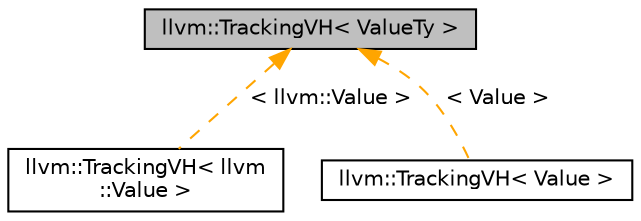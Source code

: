 digraph "llvm::TrackingVH&lt; ValueTy &gt;"
{
 // LATEX_PDF_SIZE
  bgcolor="transparent";
  edge [fontname="Helvetica",fontsize="10",labelfontname="Helvetica",labelfontsize="10"];
  node [fontname="Helvetica",fontsize="10",shape=record];
  Node1 [label="llvm::TrackingVH\< ValueTy \>",height=0.2,width=0.4,color="black", fillcolor="grey75", style="filled", fontcolor="black",tooltip="Value handle that tracks a Value across RAUW."];
  Node1 -> Node2 [dir="back",color="orange",fontsize="10",style="dashed",label=" \< llvm::Value \>" ,fontname="Helvetica"];
  Node2 [label="llvm::TrackingVH\< llvm\l::Value \>",height=0.2,width=0.4,color="black",URL="$classllvm_1_1TrackingVH.html",tooltip=" "];
  Node1 -> Node3 [dir="back",color="orange",fontsize="10",style="dashed",label=" \< Value \>" ,fontname="Helvetica"];
  Node3 [label="llvm::TrackingVH\< Value \>",height=0.2,width=0.4,color="black",URL="$classllvm_1_1TrackingVH.html",tooltip=" "];
}
